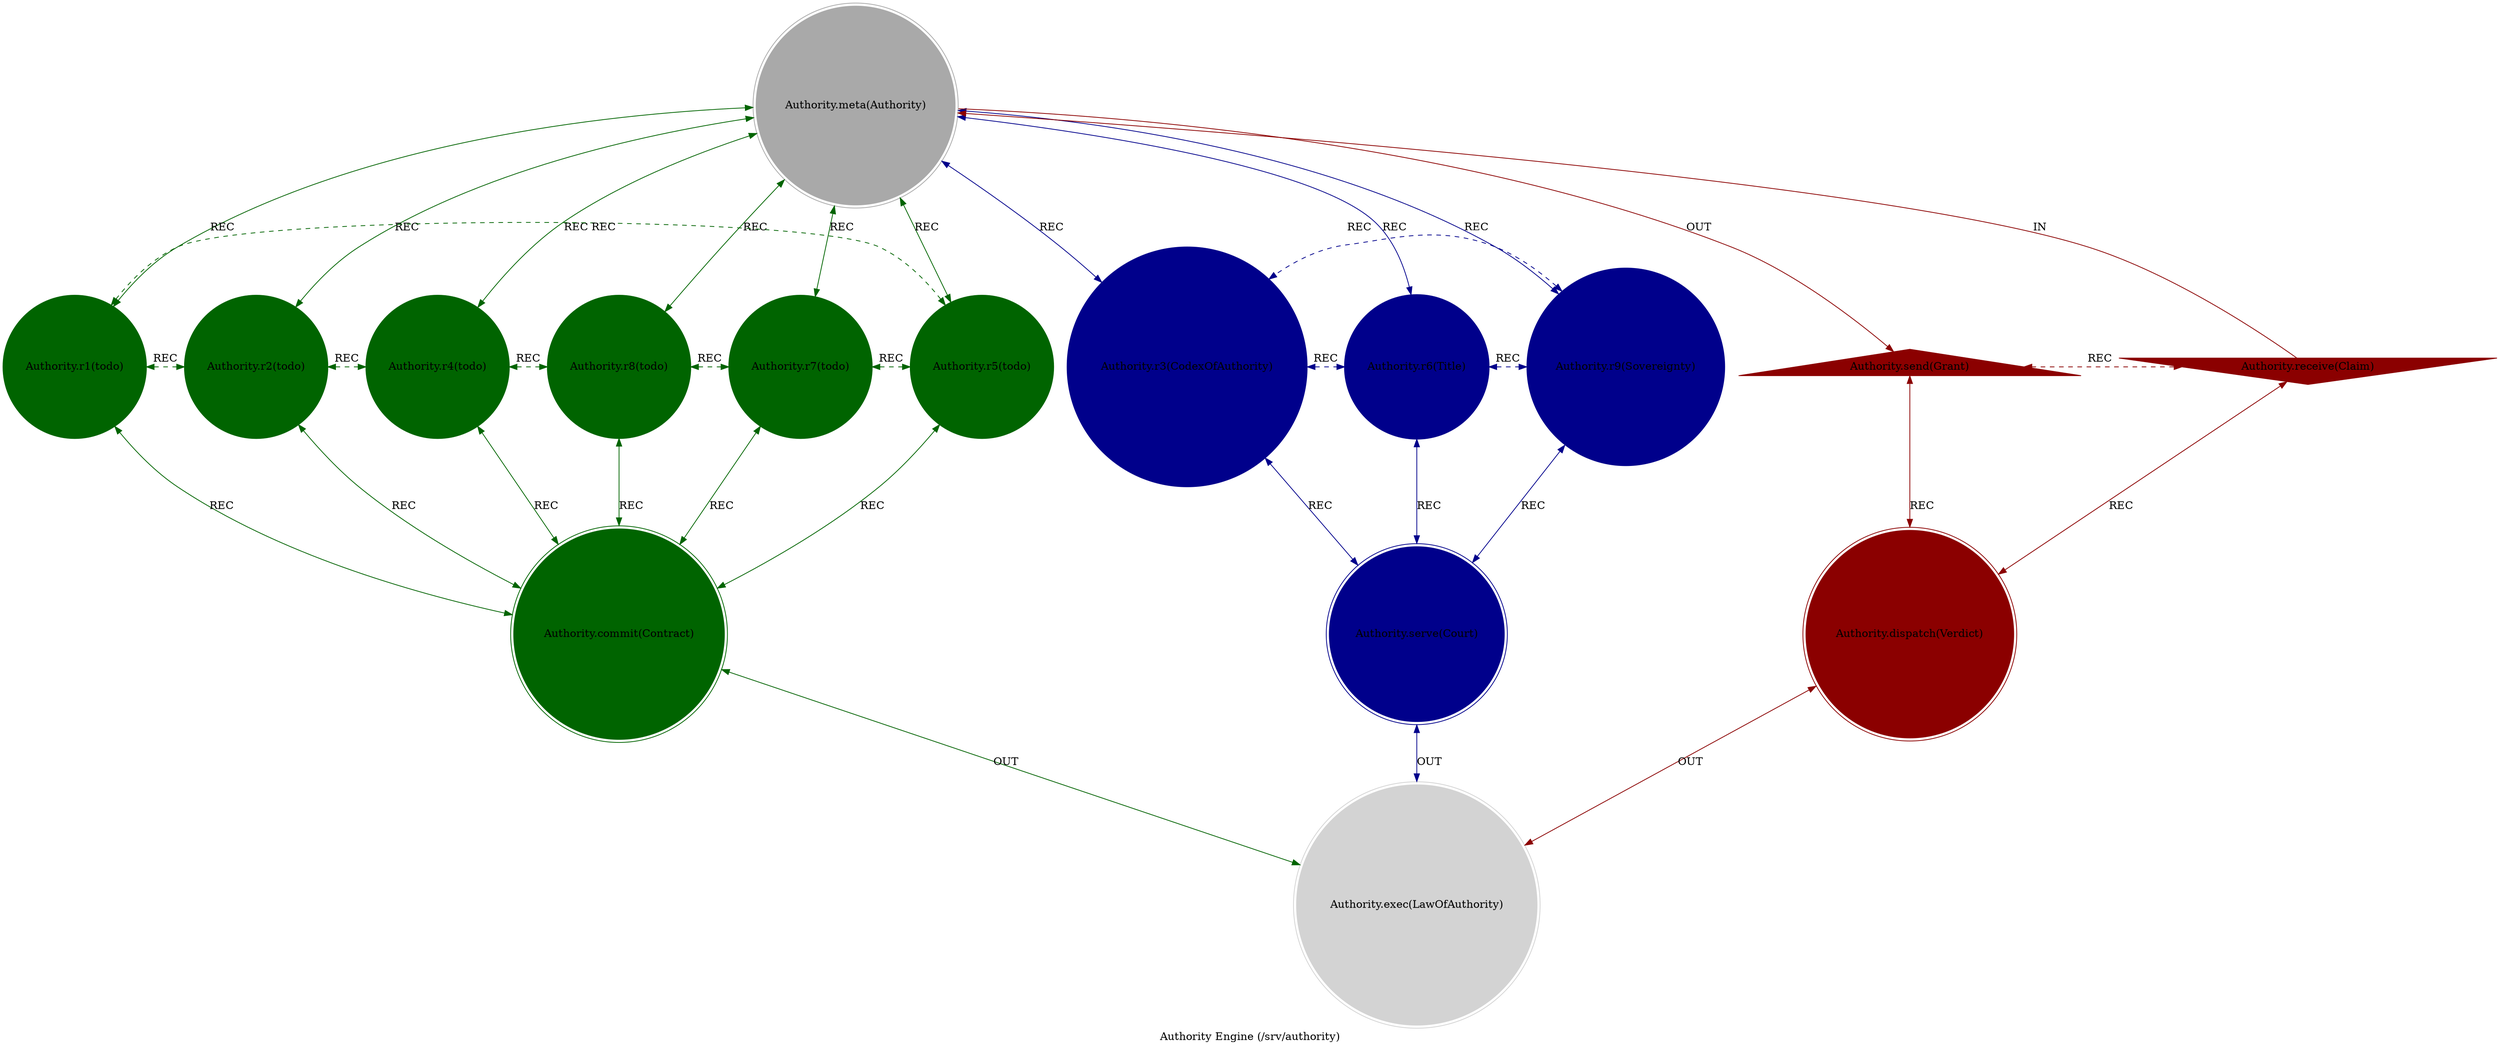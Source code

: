 digraph AuthorityEngine {
    style = filled;
    color = lightgray;
    node [shape = circle; style = filled; color = lightgreen;];
    edge [color = darkgray;];
    label = "Authority Engine (/srv/authority)";
    comment = "From Authority descends the seal of order, the binding edge that grants passage and denial; and in the Origin its weight becomes law, the tether that holds the dream together until release unbinds its threads.";
    
    spark_0_authority_engine_t [label = "Authority.meta(Authority)";comment = "Abstract: TODO";shape = doublecircle;color = darkgray;];
    spark_1_authority_engine_t [label = "Authority.r1(todo)";comment = "Initiation: TODO";color = darkgreen;];
    spark_2_authority_engine_t [label = "Authority.r2(todo)";comment = "Response: TODO";color = darkgreen;];
    spark_4_authority_engine_t [label = "Authority.r4(todo)";comment = "Integration: TODO";color = darkgreen;];
    spark_8_authority_engine_t [label = "Authority.r8(todo)";comment = "Reflection: TODO";color = darkgreen;];
    spark_7_authority_engine_t [label = "Authority.r7(todo)";comment = "Consolidation: TODO";color = darkgreen;];
    spark_5_authority_engine_t [label = "Authority.r5(todo)";comment = "Propagation: TODO";color = darkgreen;];
    spark_3_authority_engine_t [label = "Authority.r3(CodexOfAuthority)";comment = "Thesis: TODO";color = darkblue;];
    spark_6_authority_engine_t [label = "Authority.r6(Title)";comment = "Antithesis: TODO";color = darkblue;];
    spark_9_authority_engine_t [label = "Authority.r9(Sovereignty)";comment = "Synthesis: TODO";color = darkblue;];
    spark_a_authority_engine_t [label = "Authority.receive(Claim)";comment = "Potential: TODO";shape = invtriangle;color = darkred;];
    spark_b_authority_engine_t [label = "Authority.send(Grant)";comment = "Manifest: TODO";shape = triangle;color = darkred;];
    spark_c_authority_engine_t [label = "Authority.dispatch(Verdict)";comment = "Why-Who: TODO";shape = doublecircle;color = darkred;];
    spark_d_authority_engine_t [label = "Authority.commit(Contract)";comment = "What-How: TODO";shape = doublecircle;color = darkgreen;];
    spark_e_authority_engine_t [label = "Authority.serve(Court)";comment = "When-Where: TODO";shape = doublecircle;color = darkblue;];
    spark_f_authority_engine_t [label = "Authority.exec(LawOfAuthority)";comment = "Which-Closure: TODO";shape = doublecircle;color = lightgray;];
    
    spark_a_authority_engine_t -> spark_0_authority_engine_t [label = "IN"; comment = "todo"; color = darkred; constraint = false;];
    spark_0_authority_engine_t -> spark_b_authority_engine_t [label = "OUT"; comment = "todo"; color = darkred;];
    spark_0_authority_engine_t -> spark_3_authority_engine_t [label = "REC"; comment = "todo"; color = darkblue; dir = both;];
    spark_0_authority_engine_t -> spark_6_authority_engine_t [label = "REC"; comment = "todo"; color = darkblue; dir = both;];
    spark_0_authority_engine_t -> spark_9_authority_engine_t [label = "REC"; comment = "todo"; color = darkblue; dir = both;];
    spark_0_authority_engine_t -> spark_1_authority_engine_t [label = "REC"; comment = "todo"; color = darkgreen; dir = both;];
    spark_0_authority_engine_t -> spark_2_authority_engine_t [label = "REC"; comment = "todo"; color = darkgreen; dir = both;];
    spark_0_authority_engine_t -> spark_4_authority_engine_t [label = "REC"; comment = "todo"; color = darkgreen; dir = both;];
    spark_0_authority_engine_t -> spark_8_authority_engine_t [label = "REC"; comment = "todo"; color = darkgreen; dir = both;];
    spark_0_authority_engine_t -> spark_7_authority_engine_t [label = "REC"; comment = "todo"; color = darkgreen; dir = both;];
    spark_0_authority_engine_t -> spark_5_authority_engine_t [label = "REC"; comment = "todo"; color = darkgreen; dir = both;];
    
    spark_a_authority_engine_t -> spark_c_authority_engine_t [label = "REC"; comment = "todo"; color = darkred; dir = both;];
    spark_b_authority_engine_t -> spark_c_authority_engine_t [label = "REC"; comment = "todo"; color = darkred; dir = both;];
    spark_1_authority_engine_t -> spark_d_authority_engine_t [label = "REC"; comment = "todo"; color = darkgreen; dir = both;];
    spark_2_authority_engine_t -> spark_d_authority_engine_t [label = "REC"; comment = "todo"; color = darkgreen; dir = both;];
    spark_4_authority_engine_t -> spark_d_authority_engine_t [label = "REC"; comment = "todo"; color = darkgreen; dir = both;];
    spark_8_authority_engine_t -> spark_d_authority_engine_t [label = "REC"; comment = "todo"; color = darkgreen; dir = both;];
    spark_7_authority_engine_t -> spark_d_authority_engine_t [label = "REC"; comment = "todo"; color = darkgreen; dir = both;];
    spark_5_authority_engine_t -> spark_d_authority_engine_t [label = "REC"; comment = "todo"; color = darkgreen; dir = both;];
    spark_3_authority_engine_t -> spark_e_authority_engine_t [label = "REC"; comment = "todo"; color = darkblue; dir = both;];
    spark_6_authority_engine_t -> spark_e_authority_engine_t [label = "REC"; comment = "todo"; color = darkblue; dir = both;];
    spark_9_authority_engine_t -> spark_e_authority_engine_t [label = "REC"; comment = "todo"; color = darkblue; dir = both;];
    
    spark_1_authority_engine_t -> spark_2_authority_engine_t [label = "REC"; comment = "todo"; color = darkgreen; dir = both; style = dashed; constraint = false;];
    spark_2_authority_engine_t -> spark_4_authority_engine_t [label = "REC"; comment = "todo"; color = darkgreen; dir = both; style = dashed; constraint = false;];
    spark_4_authority_engine_t -> spark_8_authority_engine_t [label = "REC"; comment = "todo"; color = darkgreen; dir = both; style = dashed; constraint = false;];
    spark_8_authority_engine_t -> spark_7_authority_engine_t [label = "REC"; comment = "todo"; color = darkgreen; dir = both; style = dashed; constraint = false;];
    spark_7_authority_engine_t -> spark_5_authority_engine_t [label = "REC"; comment = "todo"; color = darkgreen; dir = both; style = dashed; constraint = false;];
    spark_5_authority_engine_t -> spark_1_authority_engine_t [label = "REC"; comment = "todo"; color = darkgreen; dir = both; style = dashed; constraint = false;];
    spark_3_authority_engine_t -> spark_6_authority_engine_t [label = "REC"; comment = "todo"; color = darkblue; dir = both; style = dashed; constraint = false;];
    spark_6_authority_engine_t -> spark_9_authority_engine_t [label = "REC"; comment = "todo"; color = darkblue; dir = both; style = dashed; constraint = false;];
    spark_9_authority_engine_t -> spark_3_authority_engine_t [label = "REC"; comment = "todo"; color = darkblue; dir = both; style = dashed; constraint = false;];
    spark_a_authority_engine_t -> spark_b_authority_engine_t [label = "REC"; comment = "todo"; color = darkred; dir = both; style = dashed; constraint = false;];
    
    spark_c_authority_engine_t -> spark_f_authority_engine_t [label = "OUT"; comment = "todo"; color = darkred; dir = both;];
    spark_d_authority_engine_t -> spark_f_authority_engine_t [label = "OUT"; comment = "todo"; color = darkgreen; dir = both;];
    spark_e_authority_engine_t -> spark_f_authority_engine_t [label = "OUT"; comment = "todo"; color = darkblue; dir = both;];
}